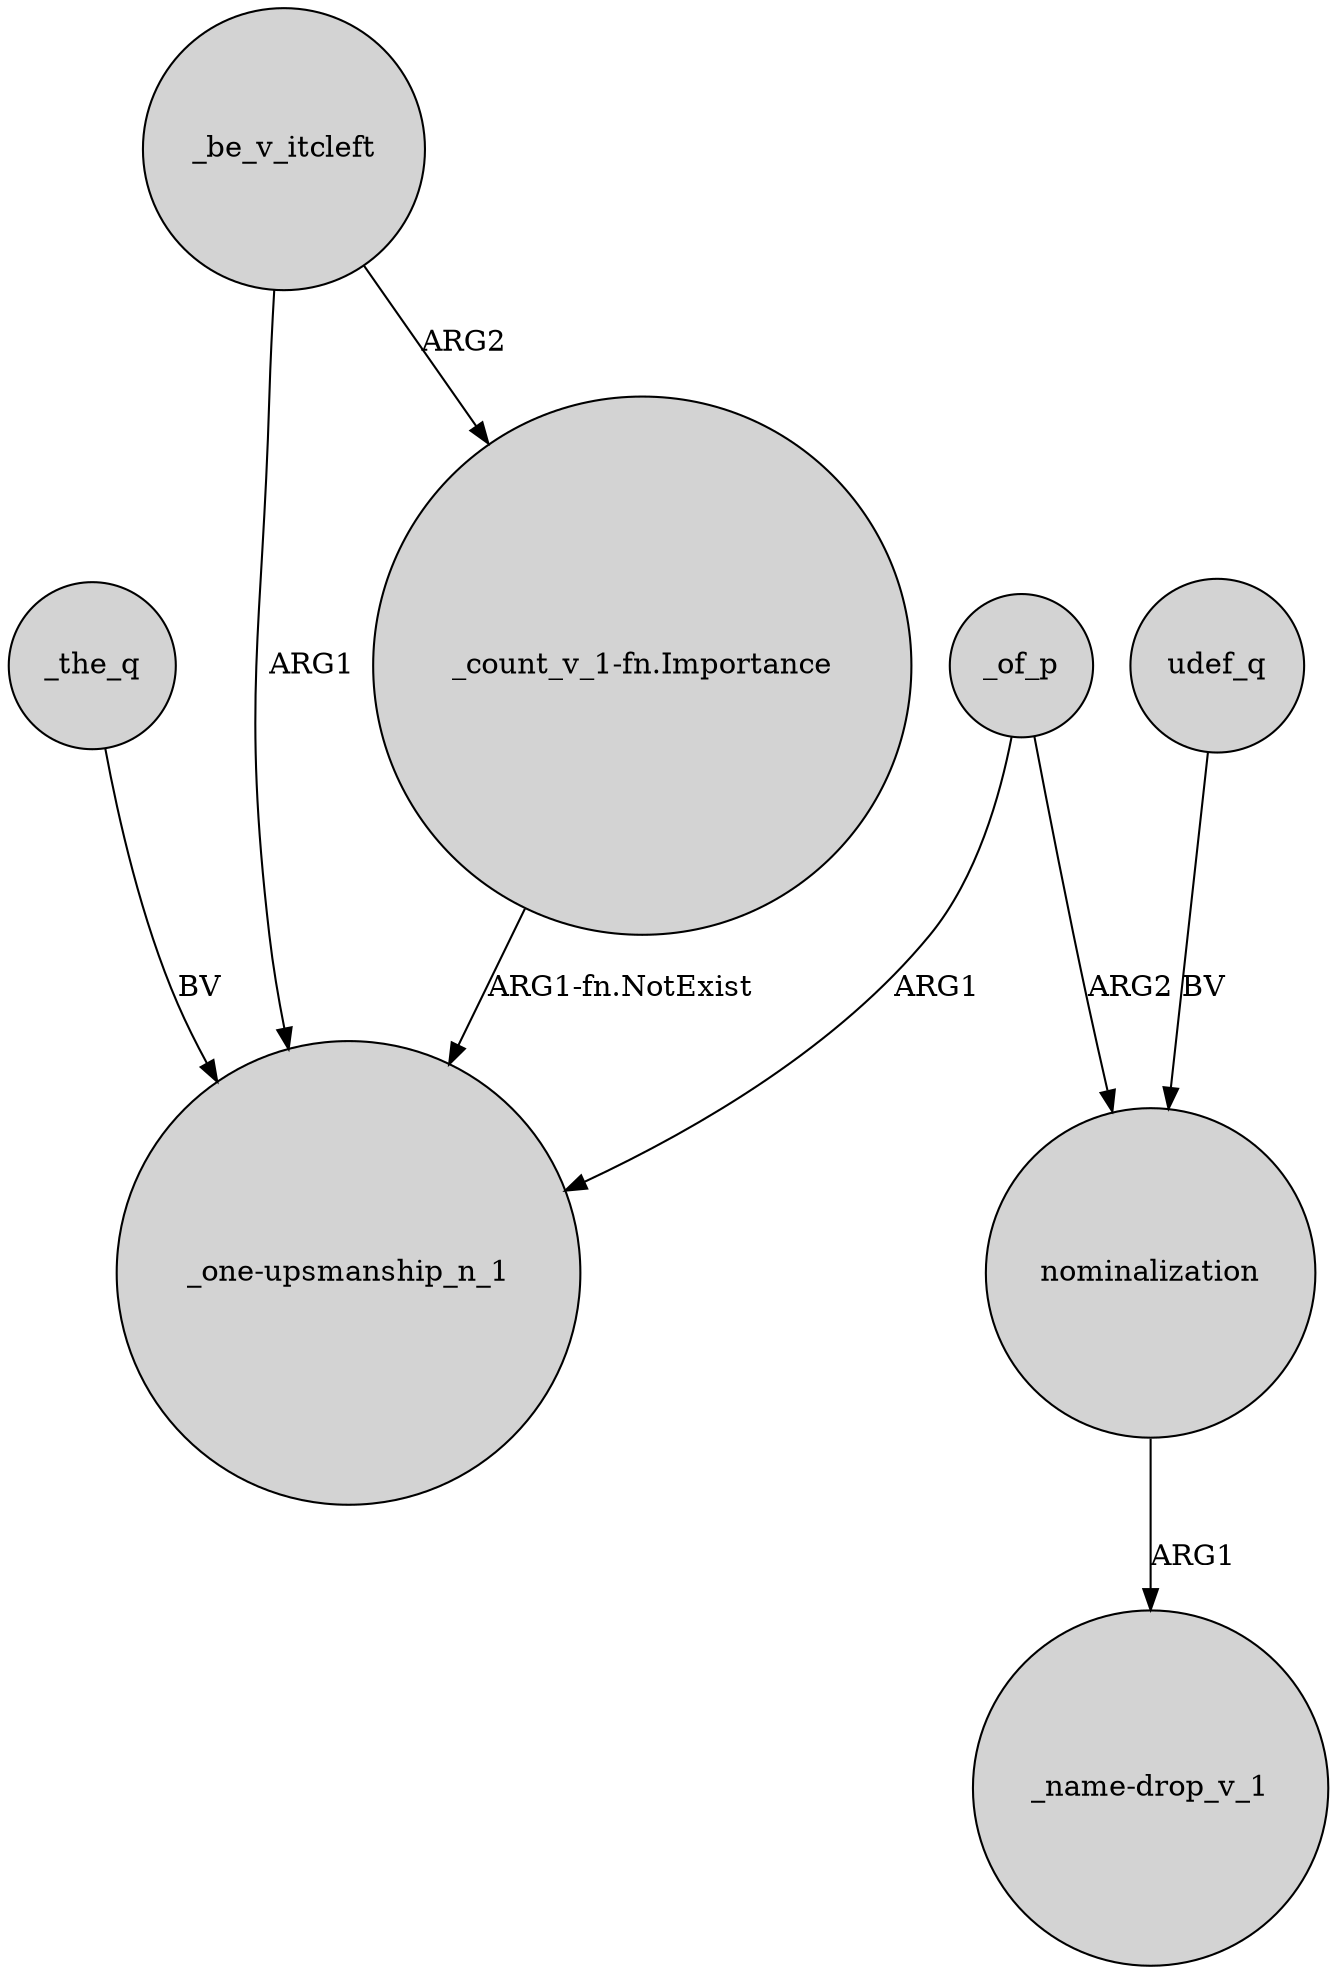 digraph {
	node [shape=circle style=filled]
	_the_q -> "_one-upsmanship_n_1" [label=BV]
	"_count_v_1-fn.Importance" -> "_one-upsmanship_n_1" [label="ARG1-fn.NotExist"]
	_of_p -> nominalization [label=ARG2]
	_be_v_itcleft -> "_one-upsmanship_n_1" [label=ARG1]
	_of_p -> "_one-upsmanship_n_1" [label=ARG1]
	udef_q -> nominalization [label=BV]
	nominalization -> "_name-drop_v_1" [label=ARG1]
	_be_v_itcleft -> "_count_v_1-fn.Importance" [label=ARG2]
}

